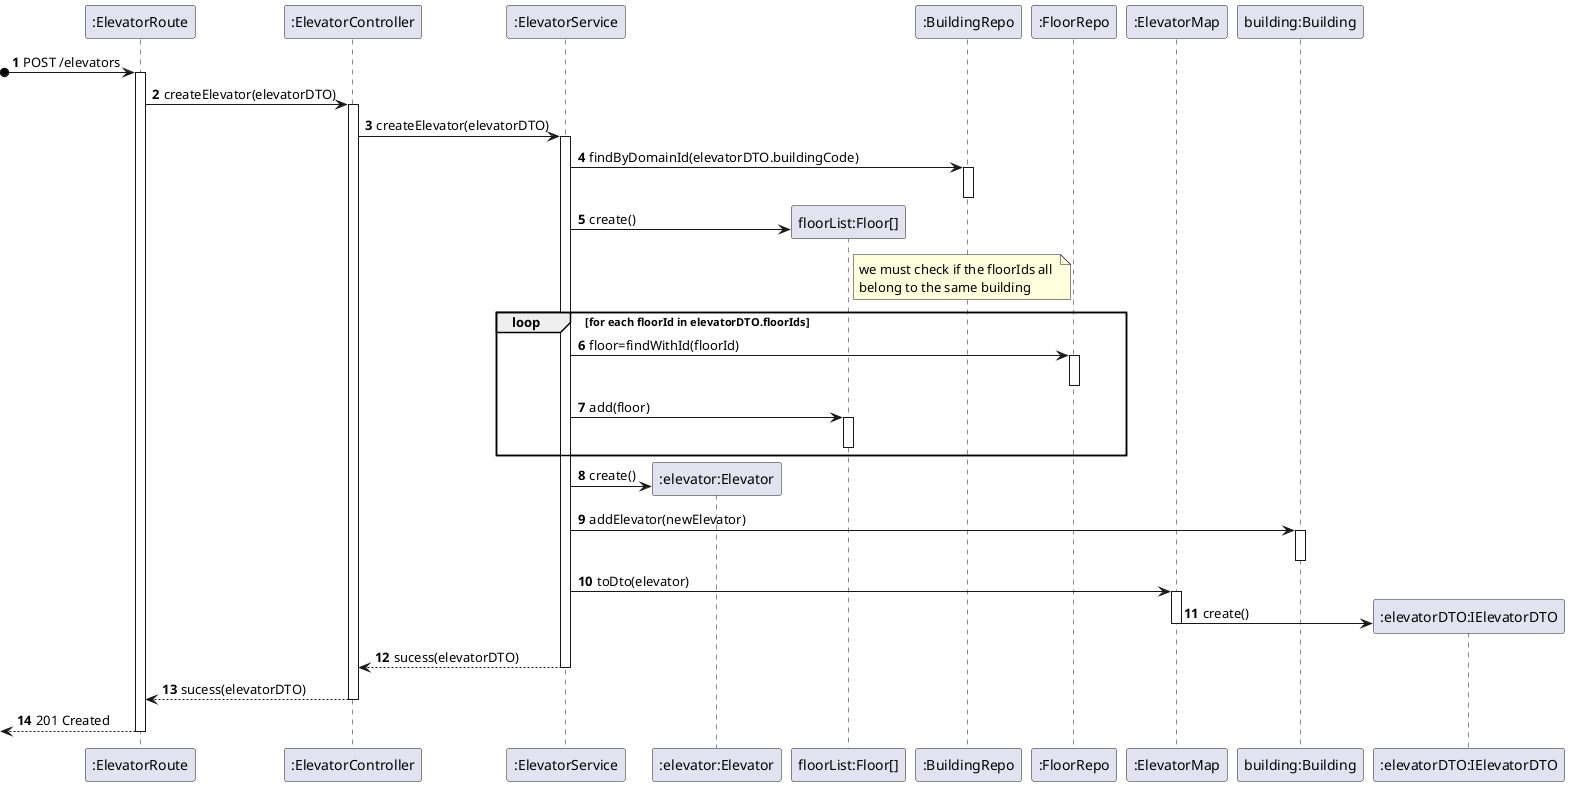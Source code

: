 @startuml process-view
autonumber
participant ROUTE as ":ElevatorRoute"
participant CTRL as ":ElevatorController"
participant SRV as ":ElevatorService"
participant ELEV as ":elevator:Elevator"
participant FLIST as "floorList:Floor[]"
participant BREPO as ":BuildingRepo"
participant FREPO as ":FloorRepo"
participant MAP as ":ElevatorMap"
participant BUILD as "building:Building"
participant DTO as ":elevatorDTO:IElevatorDTO"

?o-> ROUTE : POST /elevators
activate ROUTE

ROUTE -> CTRL : createElevator(elevatorDTO)
activate CTRL
CTRL -> SRV : createElevator(elevatorDTO)
activate SRV
SRV -> BREPO : findByDomainId(elevatorDTO.buildingCode)
activate BREPO
deactivate BREPO
SRV -> FLIST** : create()
note right of FLIST
  we must check if the floorIds all 
  belong to the same building
end note
loop for each floorId in elevatorDTO.floorIds
  SRV -> FREPO : floor=findWithId(floorId)
  activate FREPO
  deactivate FREPO
  SRV -> FLIST : add(floor)
  activate FLIST
  deactivate FLIST
end
SRV -> ELEV** : create()
SRV -> BUILD : addElevator(newElevator)
activate BUILD
deactivate BUILD
SRV -> MAP : toDto(elevator)
activate MAP
MAP -> DTO** : create()
deactivate MAP
SRV --> CTRL : sucess(elevatorDTO)
deactivate SRV
CTRL --> ROUTE : sucess(elevatorDTO)
deactivate CTRL
<-- ROUTE : 201 Created
deactivate ROUTE

@enduml
